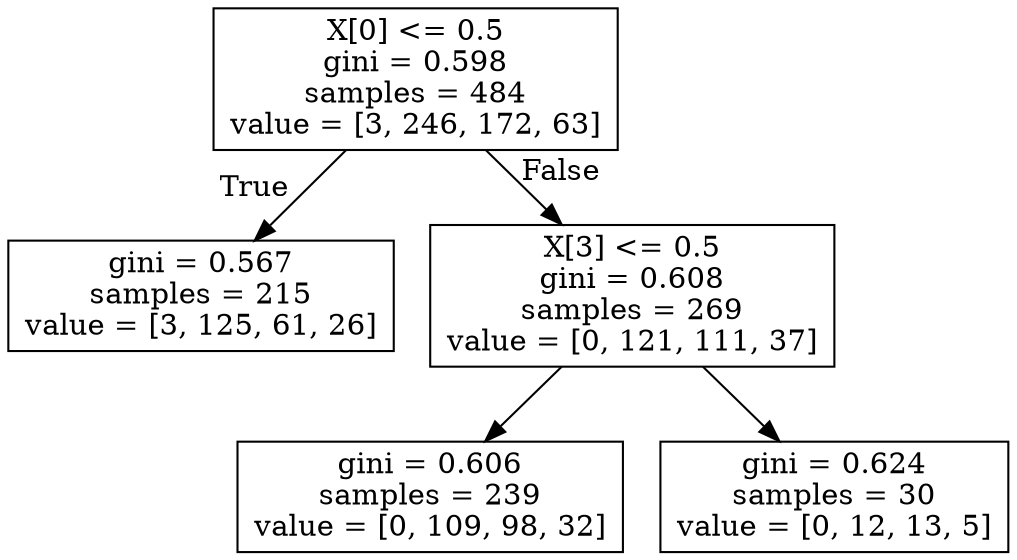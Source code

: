 digraph Tree {
node [shape=box] ;
0 [label="X[0] <= 0.5\ngini = 0.598\nsamples = 484\nvalue = [3, 246, 172, 63]"] ;
1 [label="gini = 0.567\nsamples = 215\nvalue = [3, 125, 61, 26]"] ;
0 -> 1 [labeldistance=2.5, labelangle=45, headlabel="True"] ;
2 [label="X[3] <= 0.5\ngini = 0.608\nsamples = 269\nvalue = [0, 121, 111, 37]"] ;
0 -> 2 [labeldistance=2.5, labelangle=-45, headlabel="False"] ;
3 [label="gini = 0.606\nsamples = 239\nvalue = [0, 109, 98, 32]"] ;
2 -> 3 ;
4 [label="gini = 0.624\nsamples = 30\nvalue = [0, 12, 13, 5]"] ;
2 -> 4 ;
}